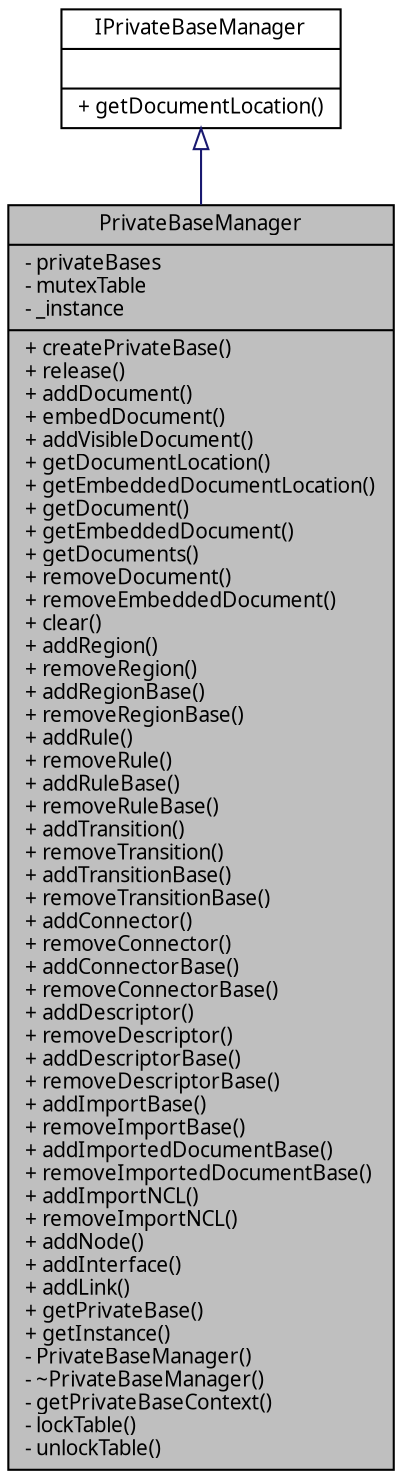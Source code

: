 digraph G
{
  edge [fontname="FreeSans.ttf",fontsize=10,labelfontname="FreeSans.ttf",labelfontsize=10];
  node [fontname="FreeSans.ttf",fontsize=10,shape=record];
  Node1 [label="{PrivateBaseManager\n|- privateBases\l- mutexTable\l- _instance\l|+ createPrivateBase()\l+ release()\l+ addDocument()\l+ embedDocument()\l+ addVisibleDocument()\l+ getDocumentLocation()\l+ getEmbeddedDocumentLocation()\l+ getDocument()\l+ getEmbeddedDocument()\l+ getDocuments()\l+ removeDocument()\l+ removeEmbeddedDocument()\l+ clear()\l+ addRegion()\l+ removeRegion()\l+ addRegionBase()\l+ removeRegionBase()\l+ addRule()\l+ removeRule()\l+ addRuleBase()\l+ removeRuleBase()\l+ addTransition()\l+ removeTransition()\l+ addTransitionBase()\l+ removeTransitionBase()\l+ addConnector()\l+ removeConnector()\l+ addConnectorBase()\l+ removeConnectorBase()\l+ addDescriptor()\l+ removeDescriptor()\l+ addDescriptorBase()\l+ removeDescriptorBase()\l+ addImportBase()\l+ removeImportBase()\l+ addImportedDocumentBase()\l+ removeImportedDocumentBase()\l+ addImportNCL()\l+ removeImportNCL()\l+ addNode()\l+ addInterface()\l+ addLink()\l+ getPrivateBase()\l+ getInstance()\l- PrivateBaseManager()\l- ~PrivateBaseManager()\l- getPrivateBaseContext()\l- lockTable()\l- unlockTable()\l}",height=0.2,width=0.4,color="black", fillcolor="grey75", style="filled" fontcolor="black"];
  Node2 -> Node1 [dir=back,color="midnightblue",fontsize=10,style="solid",arrowtail="empty",fontname="FreeSans.ttf"];
  Node2 [label="{IPrivateBaseManager\n||+ getDocumentLocation()\l}",height=0.2,width=0.4,color="black", fillcolor="white", style="filled",URL="$classbr_1_1pucrio_1_1telemidia_1_1ginga_1_1ncl_1_1IPrivateBaseManager.html"];
}
